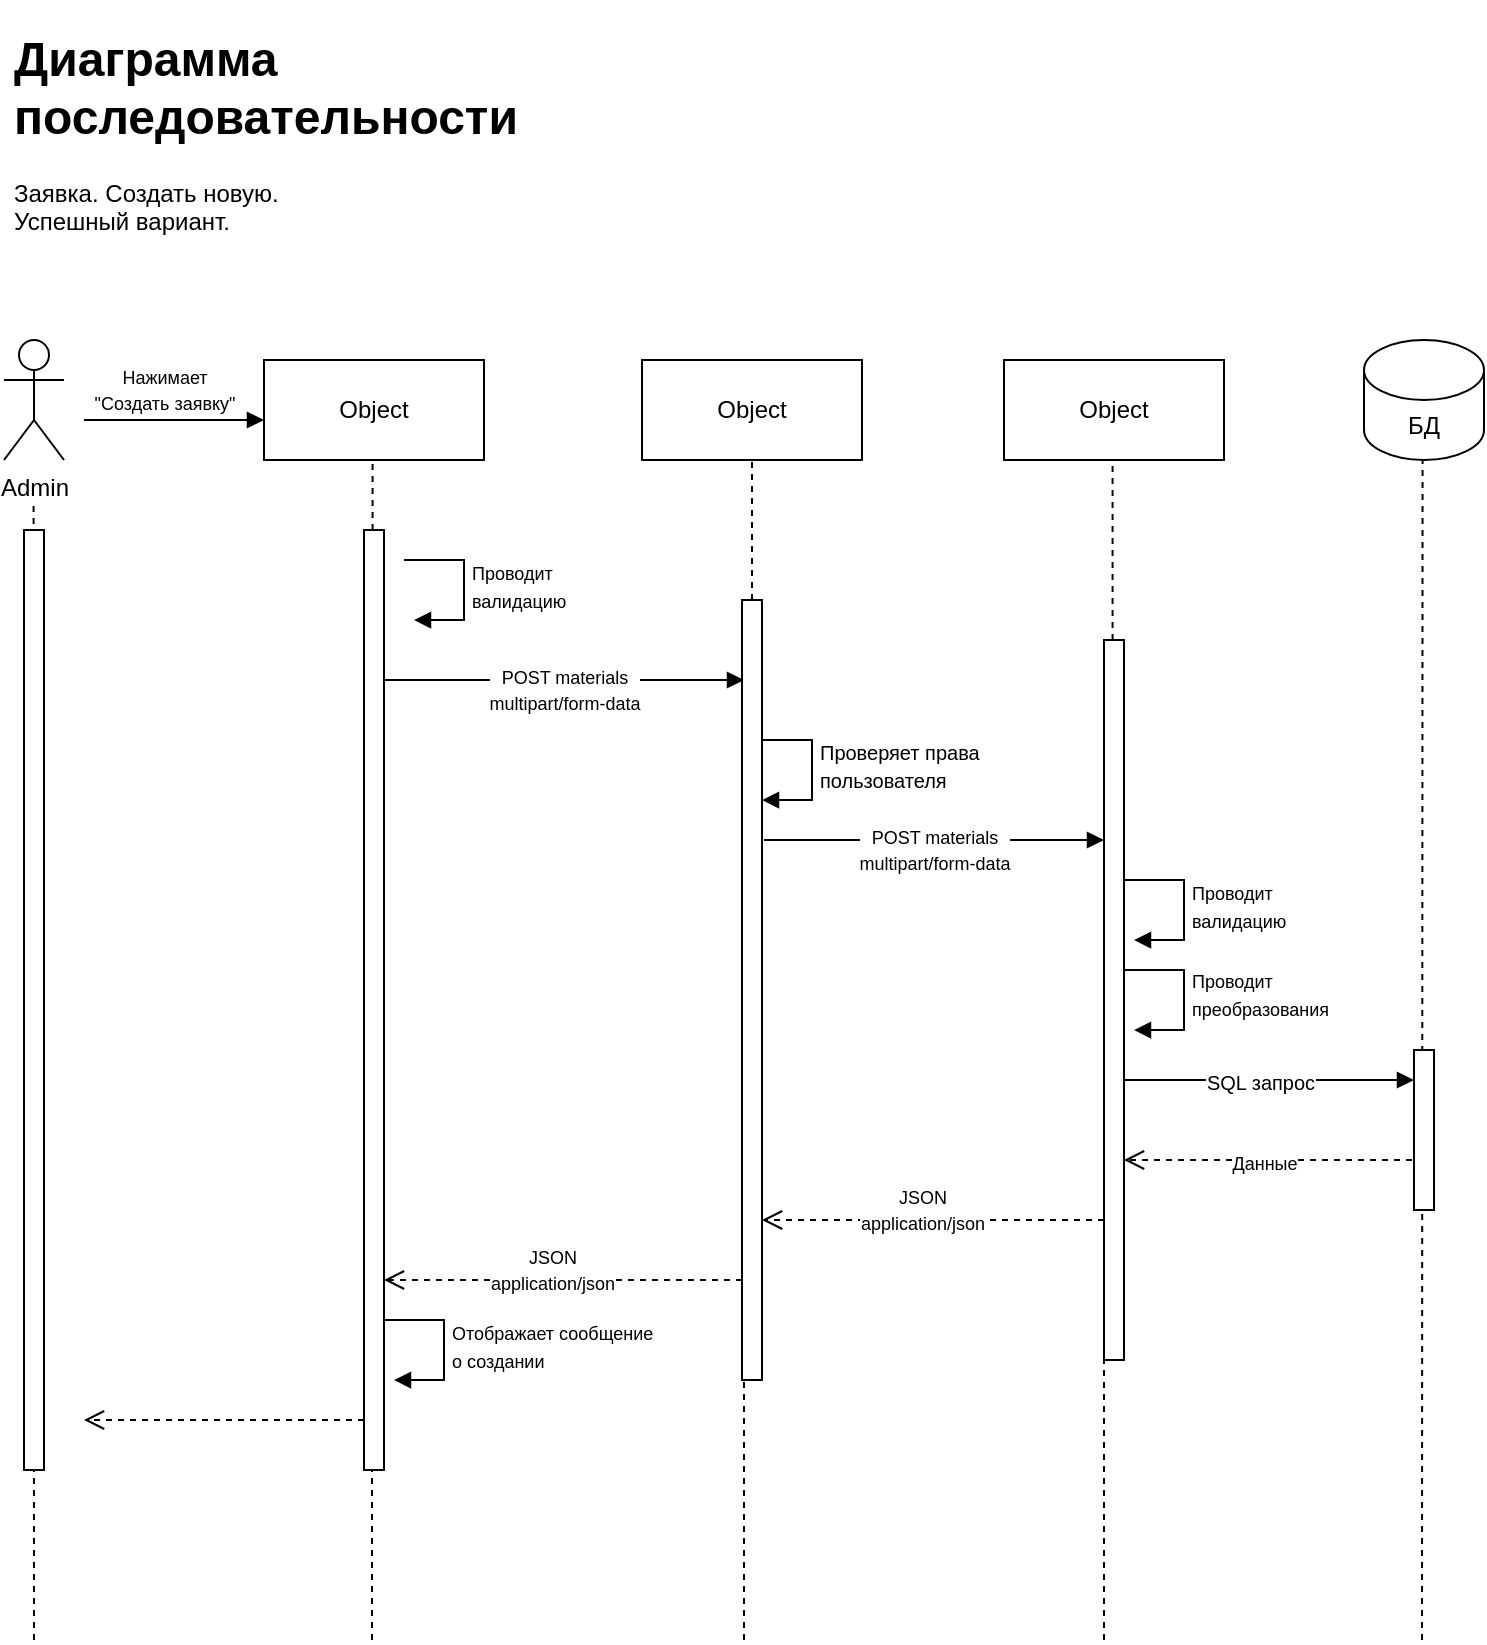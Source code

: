 <mxfile version="22.1.11" type="github">
  <diagram name="Страница — 1" id="ZxtpLFLRniHEzjhOFfhK">
    <mxGraphModel dx="1061" dy="570" grid="1" gridSize="10" guides="1" tooltips="1" connect="1" arrows="1" fold="1" page="1" pageScale="1" pageWidth="827" pageHeight="1169" math="0" shadow="0">
      <root>
        <mxCell id="0" />
        <mxCell id="1" parent="0" />
        <mxCell id="UvTEVRQt88OEjYMu4scQ-1" value="Admin" style="shape=umlActor;verticalLabelPosition=bottom;verticalAlign=top;html=1;outlineConnect=0;" parent="1" vertex="1">
          <mxGeometry x="40" y="170" width="30" height="60" as="geometry" />
        </mxCell>
        <mxCell id="UvTEVRQt88OEjYMu4scQ-2" value="Object" style="html=1;whiteSpace=wrap;" parent="1" vertex="1">
          <mxGeometry x="540" y="180" width="110" height="50" as="geometry" />
        </mxCell>
        <mxCell id="UvTEVRQt88OEjYMu4scQ-3" value="Object" style="html=1;whiteSpace=wrap;" parent="1" vertex="1">
          <mxGeometry x="359" y="180" width="110" height="50" as="geometry" />
        </mxCell>
        <mxCell id="UvTEVRQt88OEjYMu4scQ-4" value="Object" style="html=1;whiteSpace=wrap;" parent="1" vertex="1">
          <mxGeometry x="170" y="180" width="110" height="50" as="geometry" />
        </mxCell>
        <mxCell id="UvTEVRQt88OEjYMu4scQ-5" value="БД" style="shape=cylinder3;whiteSpace=wrap;html=1;boundedLbl=1;backgroundOutline=1;size=15;" parent="1" vertex="1">
          <mxGeometry x="720" y="170" width="60" height="60" as="geometry" />
        </mxCell>
        <mxCell id="UvTEVRQt88OEjYMu4scQ-6" value="&lt;h1&gt;Диаграмма последовательности&lt;/h1&gt;&lt;p&gt;Заявка. Создать новую. &lt;br&gt;Успешный вариант.&lt;/p&gt;" style="text;html=1;strokeColor=none;fillColor=none;spacing=5;spacingTop=-20;whiteSpace=wrap;overflow=hidden;rounded=0;" parent="1" vertex="1">
          <mxGeometry x="40" y="10" width="270" height="120" as="geometry" />
        </mxCell>
        <mxCell id="UvTEVRQt88OEjYMu4scQ-9" value="" style="endArrow=none;dashed=1;html=1;rounded=0;" parent="1" source="UvTEVRQt88OEjYMu4scQ-14" edge="1">
          <mxGeometry width="50" height="50" relative="1" as="geometry">
            <mxPoint x="224" y="820" as="sourcePoint" />
            <mxPoint x="224.29" y="230" as="targetPoint" />
          </mxGeometry>
        </mxCell>
        <mxCell id="UvTEVRQt88OEjYMu4scQ-10" value="" style="endArrow=none;dashed=1;html=1;rounded=0;" parent="1" source="UvTEVRQt88OEjYMu4scQ-22" edge="1">
          <mxGeometry width="50" height="50" relative="1" as="geometry">
            <mxPoint x="410" y="820" as="sourcePoint" />
            <mxPoint x="414" y="230" as="targetPoint" />
          </mxGeometry>
        </mxCell>
        <mxCell id="UvTEVRQt88OEjYMu4scQ-11" value="" style="endArrow=none;dashed=1;html=1;rounded=0;" parent="1" edge="1">
          <mxGeometry width="50" height="50" relative="1" as="geometry">
            <mxPoint x="749" y="820" as="sourcePoint" />
            <mxPoint x="749.29" y="230" as="targetPoint" />
          </mxGeometry>
        </mxCell>
        <mxCell id="UvTEVRQt88OEjYMu4scQ-12" value="" style="endArrow=none;dashed=1;html=1;rounded=0;" parent="1" source="UvTEVRQt88OEjYMu4scQ-25" edge="1">
          <mxGeometry width="50" height="50" relative="1" as="geometry">
            <mxPoint x="590" y="810" as="sourcePoint" />
            <mxPoint x="594.29" y="230" as="targetPoint" />
          </mxGeometry>
        </mxCell>
        <mxCell id="UvTEVRQt88OEjYMu4scQ-13" value="&lt;font style=&quot;font-size: 9px;&quot;&gt;Нажимает &lt;br&gt;&lt;/font&gt;&lt;font style=&quot;font-size: 9px;&quot;&gt;&quot;Создать заявку&quot;&lt;/font&gt;" style="html=1;verticalAlign=bottom;endArrow=block;curved=0;rounded=0;" parent="1" edge="1">
          <mxGeometry x="-0.111" width="80" relative="1" as="geometry">
            <mxPoint x="80" y="210" as="sourcePoint" />
            <mxPoint x="170" y="210" as="targetPoint" />
            <mxPoint as="offset" />
          </mxGeometry>
        </mxCell>
        <mxCell id="UvTEVRQt88OEjYMu4scQ-15" value="" style="endArrow=none;dashed=1;html=1;rounded=0;" parent="1" target="UvTEVRQt88OEjYMu4scQ-14" edge="1">
          <mxGeometry width="50" height="50" relative="1" as="geometry">
            <mxPoint x="224" y="820" as="sourcePoint" />
            <mxPoint x="224.29" y="230" as="targetPoint" />
          </mxGeometry>
        </mxCell>
        <mxCell id="UvTEVRQt88OEjYMu4scQ-14" value="" style="html=1;points=[[0,0,0,0,5],[0,1,0,0,-5],[1,0,0,0,5],[1,1,0,0,-5]];perimeter=orthogonalPerimeter;outlineConnect=0;targetShapes=umlLifeline;portConstraint=eastwest;newEdgeStyle={&quot;curved&quot;:0,&quot;rounded&quot;:0};" parent="1" vertex="1">
          <mxGeometry x="220" y="265" width="10" height="470" as="geometry" />
        </mxCell>
        <mxCell id="UvTEVRQt88OEjYMu4scQ-19" value="&lt;font style=&quot;font-size: 9px;&quot;&gt;Проводит &lt;br&gt;валидацию&lt;/font&gt;" style="html=1;align=left;spacingLeft=2;endArrow=block;rounded=0;edgeStyle=orthogonalEdgeStyle;curved=0;rounded=0;" parent="1" edge="1">
          <mxGeometry relative="1" as="geometry">
            <mxPoint x="600" y="440" as="sourcePoint" />
            <Array as="points">
              <mxPoint x="630" y="470" />
            </Array>
            <mxPoint x="605.0" y="470.034" as="targetPoint" />
          </mxGeometry>
        </mxCell>
        <mxCell id="UvTEVRQt88OEjYMu4scQ-20" value="&lt;font style=&quot;font-size: 9px;&quot;&gt;POST materials&lt;br&gt;multipart/form-data&lt;/font&gt;" style="html=1;verticalAlign=bottom;endArrow=block;curved=0;rounded=0;" parent="1" edge="1">
          <mxGeometry y="-20" width="80" relative="1" as="geometry">
            <mxPoint x="230" y="340" as="sourcePoint" />
            <mxPoint x="410" y="340" as="targetPoint" />
            <mxPoint as="offset" />
          </mxGeometry>
        </mxCell>
        <mxCell id="UvTEVRQt88OEjYMu4scQ-21" value="&lt;font size=&quot;1&quot;&gt;Проверяет права&lt;br&gt;пользователя&lt;br&gt;&lt;/font&gt;" style="html=1;align=left;spacingLeft=2;endArrow=block;rounded=0;edgeStyle=orthogonalEdgeStyle;curved=0;rounded=0;" parent="1" edge="1">
          <mxGeometry relative="1" as="geometry">
            <mxPoint x="414" y="370" as="sourcePoint" />
            <Array as="points">
              <mxPoint x="444" y="400" />
            </Array>
            <mxPoint x="419.0" y="400.034" as="targetPoint" />
          </mxGeometry>
        </mxCell>
        <mxCell id="UvTEVRQt88OEjYMu4scQ-23" value="" style="endArrow=none;dashed=1;html=1;rounded=0;" parent="1" target="UvTEVRQt88OEjYMu4scQ-22" edge="1">
          <mxGeometry width="50" height="50" relative="1" as="geometry">
            <mxPoint x="410" y="820" as="sourcePoint" />
            <mxPoint x="414" y="230" as="targetPoint" />
          </mxGeometry>
        </mxCell>
        <mxCell id="UvTEVRQt88OEjYMu4scQ-22" value="" style="html=1;points=[[0,0,0,0,5],[0,1,0,0,-5],[1,0,0,0,5],[1,1,0,0,-5]];perimeter=orthogonalPerimeter;outlineConnect=0;targetShapes=umlLifeline;portConstraint=eastwest;newEdgeStyle={&quot;curved&quot;:0,&quot;rounded&quot;:0};" parent="1" vertex="1">
          <mxGeometry x="409" y="300" width="10" height="390" as="geometry" />
        </mxCell>
        <mxCell id="UvTEVRQt88OEjYMu4scQ-24" value="&lt;font style=&quot;font-size: 9px;&quot;&gt;Проводит &lt;br&gt;валидацию&lt;/font&gt;" style="html=1;align=left;spacingLeft=2;endArrow=block;rounded=0;edgeStyle=orthogonalEdgeStyle;curved=0;rounded=0;" parent="1" edge="1">
          <mxGeometry relative="1" as="geometry">
            <mxPoint x="240" y="280" as="sourcePoint" />
            <Array as="points">
              <mxPoint x="270" y="310" />
            </Array>
            <mxPoint x="245.0" y="310.034" as="targetPoint" />
          </mxGeometry>
        </mxCell>
        <mxCell id="UvTEVRQt88OEjYMu4scQ-26" value="" style="endArrow=none;dashed=1;html=1;rounded=0;" parent="1" target="UvTEVRQt88OEjYMu4scQ-25" edge="1">
          <mxGeometry width="50" height="50" relative="1" as="geometry">
            <mxPoint x="590" y="820" as="sourcePoint" />
            <mxPoint x="594.29" y="230" as="targetPoint" />
          </mxGeometry>
        </mxCell>
        <mxCell id="UvTEVRQt88OEjYMu4scQ-25" value="" style="html=1;points=[[0,0,0,0,5],[0,1,0,0,-5],[1,0,0,0,5],[1,1,0,0,-5]];perimeter=orthogonalPerimeter;outlineConnect=0;targetShapes=umlLifeline;portConstraint=eastwest;newEdgeStyle={&quot;curved&quot;:0,&quot;rounded&quot;:0};" parent="1" vertex="1">
          <mxGeometry x="590" y="320" width="10" height="360" as="geometry" />
        </mxCell>
        <mxCell id="UvTEVRQt88OEjYMu4scQ-27" value="&lt;font style=&quot;font-size: 9px;&quot;&gt;POST materials&lt;br&gt;multipart/form-data&lt;/font&gt;" style="html=1;verticalAlign=bottom;endArrow=block;curved=0;rounded=0;" parent="1" target="UvTEVRQt88OEjYMu4scQ-25" edge="1">
          <mxGeometry y="-20" width="80" relative="1" as="geometry">
            <mxPoint x="420" y="420" as="sourcePoint" />
            <mxPoint x="580" y="420" as="targetPoint" />
            <mxPoint as="offset" />
          </mxGeometry>
        </mxCell>
        <mxCell id="UvTEVRQt88OEjYMu4scQ-28" value="&lt;font style=&quot;font-size: 9px;&quot;&gt;Проводит &lt;br&gt;преобразования&lt;br&gt;&lt;/font&gt;" style="html=1;align=left;spacingLeft=2;endArrow=block;rounded=0;edgeStyle=orthogonalEdgeStyle;curved=0;rounded=0;" parent="1" edge="1">
          <mxGeometry relative="1" as="geometry">
            <mxPoint x="600" y="484.98" as="sourcePoint" />
            <Array as="points">
              <mxPoint x="630" y="514.98" />
            </Array>
            <mxPoint x="605.0" y="515.014" as="targetPoint" />
          </mxGeometry>
        </mxCell>
        <mxCell id="UvTEVRQt88OEjYMu4scQ-29" value="&lt;font size=&quot;1&quot;&gt;SQL запрос&lt;/font&gt;" style="html=1;verticalAlign=bottom;endArrow=block;curved=0;rounded=0;" parent="1" edge="1">
          <mxGeometry x="-0.067" y="-10" width="80" relative="1" as="geometry">
            <mxPoint x="600" y="540" as="sourcePoint" />
            <mxPoint x="745" y="540" as="targetPoint" />
            <mxPoint as="offset" />
          </mxGeometry>
        </mxCell>
        <mxCell id="UvTEVRQt88OEjYMu4scQ-30" value="&lt;font style=&quot;font-size: 9px;&quot;&gt;Данные&lt;/font&gt;" style="html=1;verticalAlign=bottom;endArrow=open;dashed=1;endSize=8;curved=0;rounded=0;" parent="1" target="UvTEVRQt88OEjYMu4scQ-25" edge="1">
          <mxGeometry x="0.067" y="10" relative="1" as="geometry">
            <mxPoint x="750" y="580" as="sourcePoint" />
            <mxPoint x="670" y="580" as="targetPoint" />
            <mxPoint as="offset" />
          </mxGeometry>
        </mxCell>
        <mxCell id="UvTEVRQt88OEjYMu4scQ-31" value="" style="html=1;points=[[0,0,0,0,5],[0,1,0,0,-5],[1,0,0,0,5],[1,1,0,0,-5]];perimeter=orthogonalPerimeter;outlineConnect=0;targetShapes=umlLifeline;portConstraint=eastwest;newEdgeStyle={&quot;curved&quot;:0,&quot;rounded&quot;:0};" parent="1" vertex="1">
          <mxGeometry x="745" y="525" width="10" height="80" as="geometry" />
        </mxCell>
        <mxCell id="2NCZLxVFF9TDfobB93UY-1" value="&lt;font style=&quot;font-size: 9px;&quot;&gt;JSON&lt;br&gt;application/json&lt;br&gt;&lt;/font&gt;" style="html=1;verticalAlign=bottom;endArrow=open;dashed=1;endSize=8;curved=0;rounded=0;" edge="1" parent="1" target="UvTEVRQt88OEjYMu4scQ-22">
          <mxGeometry x="0.067" y="10" relative="1" as="geometry">
            <mxPoint x="590" y="610" as="sourcePoint" />
            <mxPoint x="440" y="610" as="targetPoint" />
            <mxPoint as="offset" />
          </mxGeometry>
        </mxCell>
        <mxCell id="2NCZLxVFF9TDfobB93UY-2" value="&lt;font style=&quot;font-size: 9px;&quot;&gt;JSON&lt;br&gt;application/json&lt;br&gt;&lt;/font&gt;" style="html=1;verticalAlign=bottom;endArrow=open;dashed=1;endSize=8;curved=0;rounded=0;" edge="1" parent="1" target="UvTEVRQt88OEjYMu4scQ-14">
          <mxGeometry x="0.067" y="10" relative="1" as="geometry">
            <mxPoint x="409" y="640" as="sourcePoint" />
            <mxPoint x="238" y="640" as="targetPoint" />
            <mxPoint as="offset" />
          </mxGeometry>
        </mxCell>
        <mxCell id="2NCZLxVFF9TDfobB93UY-3" value="&lt;font style=&quot;font-size: 9px;&quot;&gt;Отображает сообщение&lt;br&gt;о создании&lt;br&gt;&lt;/font&gt;" style="html=1;align=left;spacingLeft=2;endArrow=block;rounded=0;edgeStyle=orthogonalEdgeStyle;curved=0;rounded=0;" edge="1" parent="1">
          <mxGeometry relative="1" as="geometry">
            <mxPoint x="230" y="660" as="sourcePoint" />
            <Array as="points">
              <mxPoint x="260" y="690" />
            </Array>
            <mxPoint x="235.0" y="690.034" as="targetPoint" />
          </mxGeometry>
        </mxCell>
        <mxCell id="2NCZLxVFF9TDfobB93UY-4" value="" style="endArrow=none;dashed=1;html=1;rounded=0;" edge="1" parent="1">
          <mxGeometry width="50" height="50" relative="1" as="geometry">
            <mxPoint x="55" y="820" as="sourcePoint" />
            <mxPoint x="54.79" y="250" as="targetPoint" />
          </mxGeometry>
        </mxCell>
        <mxCell id="2NCZLxVFF9TDfobB93UY-5" value="" style="html=1;points=[[0,0,0,0,5],[0,1,0,0,-5],[1,0,0,0,5],[1,1,0,0,-5]];perimeter=orthogonalPerimeter;outlineConnect=0;targetShapes=umlLifeline;portConstraint=eastwest;newEdgeStyle={&quot;curved&quot;:0,&quot;rounded&quot;:0};" vertex="1" parent="1">
          <mxGeometry x="50" y="265" width="10" height="470" as="geometry" />
        </mxCell>
        <mxCell id="2NCZLxVFF9TDfobB93UY-6" value="" style="html=1;verticalAlign=bottom;endArrow=open;dashed=1;endSize=8;curved=0;rounded=0;" edge="1" parent="1">
          <mxGeometry relative="1" as="geometry">
            <mxPoint x="220" y="710" as="sourcePoint" />
            <mxPoint x="80" y="710" as="targetPoint" />
          </mxGeometry>
        </mxCell>
      </root>
    </mxGraphModel>
  </diagram>
</mxfile>

